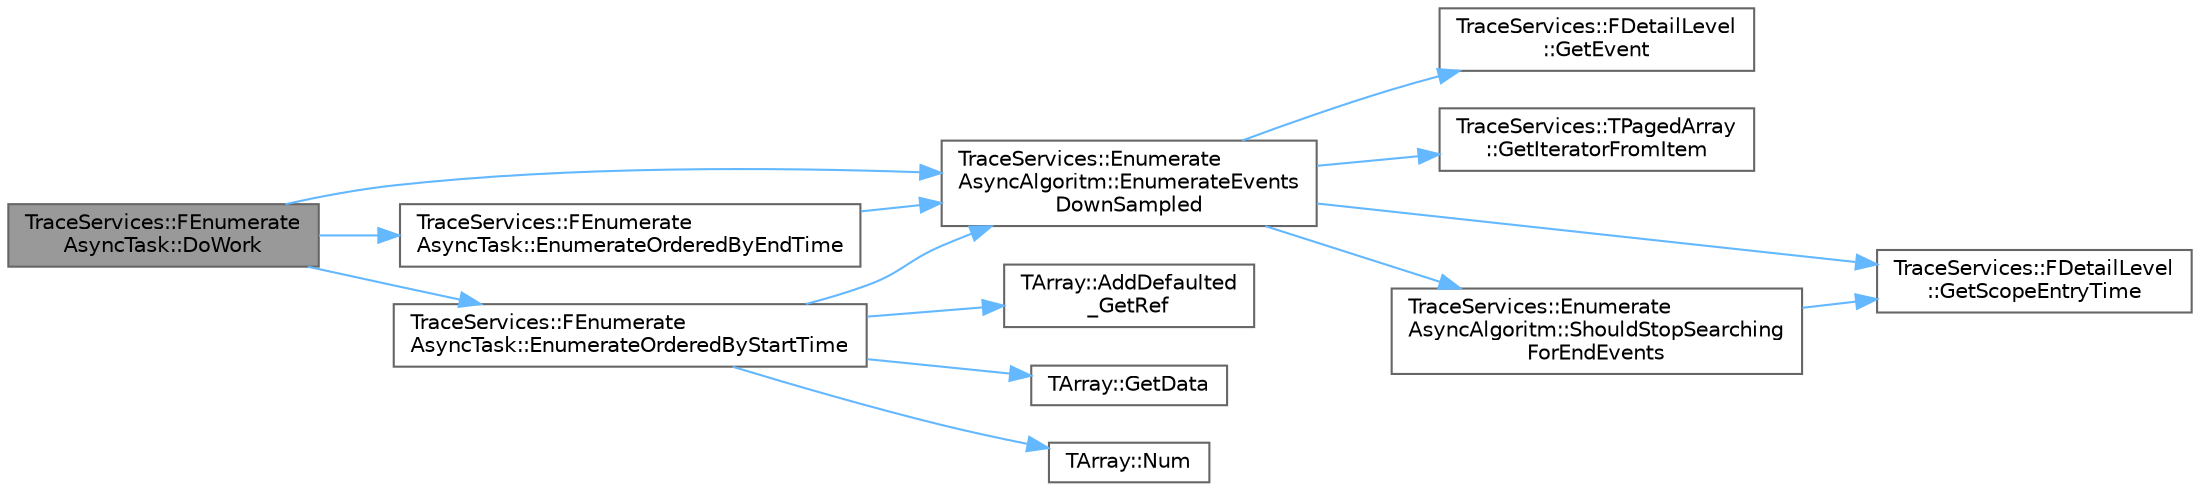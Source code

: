 digraph "TraceServices::FEnumerateAsyncTask::DoWork"
{
 // INTERACTIVE_SVG=YES
 // LATEX_PDF_SIZE
  bgcolor="transparent";
  edge [fontname=Helvetica,fontsize=10,labelfontname=Helvetica,labelfontsize=10];
  node [fontname=Helvetica,fontsize=10,shape=box,height=0.2,width=0.4];
  rankdir="LR";
  Node1 [id="Node000001",label="TraceServices::FEnumerate\lAsyncTask::DoWork",height=0.2,width=0.4,color="gray40", fillcolor="grey60", style="filled", fontcolor="black",tooltip=" "];
  Node1 -> Node2 [id="edge1_Node000001_Node000002",color="steelblue1",style="solid",tooltip=" "];
  Node2 [id="Node000002",label="TraceServices::Enumerate\lAsyncAlgoritm::EnumerateEvents\lDownSampled",height=0.2,width=0.4,color="grey40", fillcolor="white", style="filled",URL="$da/dfe/classTraceServices_1_1EnumerateAsyncAlgoritm.html#abe95a7d3aa56ba169f7d00be992be268",tooltip=" "];
  Node2 -> Node3 [id="edge2_Node000002_Node000003",color="steelblue1",style="solid",tooltip=" "];
  Node3 [id="Node000003",label="TraceServices::FDetailLevel\l::GetEvent",height=0.2,width=0.4,color="grey40", fillcolor="white", style="filled",URL="$dd/d1f/structTraceServices_1_1FDetailLevel.html#ae3f740337b7e02d50865d31171aae616",tooltip=" "];
  Node2 -> Node4 [id="edge3_Node000002_Node000004",color="steelblue1",style="solid",tooltip=" "];
  Node4 [id="Node000004",label="TraceServices::TPagedArray\l::GetIteratorFromItem",height=0.2,width=0.4,color="grey40", fillcolor="white", style="filled",URL="$d2/db8/classTraceServices_1_1TPagedArray.html#a5cfcbec7351e4d82508ac56db5705cdc",tooltip=" "];
  Node2 -> Node5 [id="edge4_Node000002_Node000005",color="steelblue1",style="solid",tooltip=" "];
  Node5 [id="Node000005",label="TraceServices::FDetailLevel\l::GetScopeEntryTime",height=0.2,width=0.4,color="grey40", fillcolor="white", style="filled",URL="$dd/d1f/structTraceServices_1_1FDetailLevel.html#a43a790c73ff0e53a0d9a423db0b11410",tooltip=" "];
  Node2 -> Node6 [id="edge5_Node000002_Node000006",color="steelblue1",style="solid",tooltip=" "];
  Node6 [id="Node000006",label="TraceServices::Enumerate\lAsyncAlgoritm::ShouldStopSearching\lForEndEvents",height=0.2,width=0.4,color="grey40", fillcolor="white", style="filled",URL="$da/dfe/classTraceServices_1_1EnumerateAsyncAlgoritm.html#a18b6c4a1f338f366b956be614149b26c",tooltip=" "];
  Node6 -> Node5 [id="edge6_Node000006_Node000005",color="steelblue1",style="solid",tooltip=" "];
  Node1 -> Node7 [id="edge7_Node000001_Node000007",color="steelblue1",style="solid",tooltip=" "];
  Node7 [id="Node000007",label="TraceServices::FEnumerate\lAsyncTask::EnumerateOrderedByEndTime",height=0.2,width=0.4,color="grey40", fillcolor="white", style="filled",URL="$d4/dc6/classTraceServices_1_1FEnumerateAsyncTask.html#a931e2d75c74e71939e8379f0910ba750",tooltip=" "];
  Node7 -> Node2 [id="edge8_Node000007_Node000002",color="steelblue1",style="solid",tooltip=" "];
  Node1 -> Node8 [id="edge9_Node000001_Node000008",color="steelblue1",style="solid",tooltip=" "];
  Node8 [id="Node000008",label="TraceServices::FEnumerate\lAsyncTask::EnumerateOrderedByStartTime",height=0.2,width=0.4,color="grey40", fillcolor="white", style="filled",URL="$d4/dc6/classTraceServices_1_1FEnumerateAsyncTask.html#a684e53833dcc149f9146f4744cda66ba",tooltip=" "];
  Node8 -> Node9 [id="edge10_Node000008_Node000009",color="steelblue1",style="solid",tooltip=" "];
  Node9 [id="Node000009",label="TArray::AddDefaulted\l_GetRef",height=0.2,width=0.4,color="grey40", fillcolor="white", style="filled",URL="$d4/d52/classTArray.html#aa487a86fd8413808d184fe1b64fef3df",tooltip="Add a new item to the end of the array, possibly reallocating the whole array to fit."];
  Node8 -> Node2 [id="edge11_Node000008_Node000002",color="steelblue1",style="solid",tooltip=" "];
  Node8 -> Node10 [id="edge12_Node000008_Node000010",color="steelblue1",style="solid",tooltip=" "];
  Node10 [id="Node000010",label="TArray::GetData",height=0.2,width=0.4,color="grey40", fillcolor="white", style="filled",URL="$d4/d52/classTArray.html#a5b7af561ae2c8731aca5c33c736fb4f2",tooltip="Helper function for returning a typed pointer to the first array entry."];
  Node8 -> Node11 [id="edge13_Node000008_Node000011",color="steelblue1",style="solid",tooltip=" "];
  Node11 [id="Node000011",label="TArray::Num",height=0.2,width=0.4,color="grey40", fillcolor="white", style="filled",URL="$d4/d52/classTArray.html#adcbf9ca48677a9c0c3830cd862dd40d8",tooltip="Returns number of elements in array."];
}
